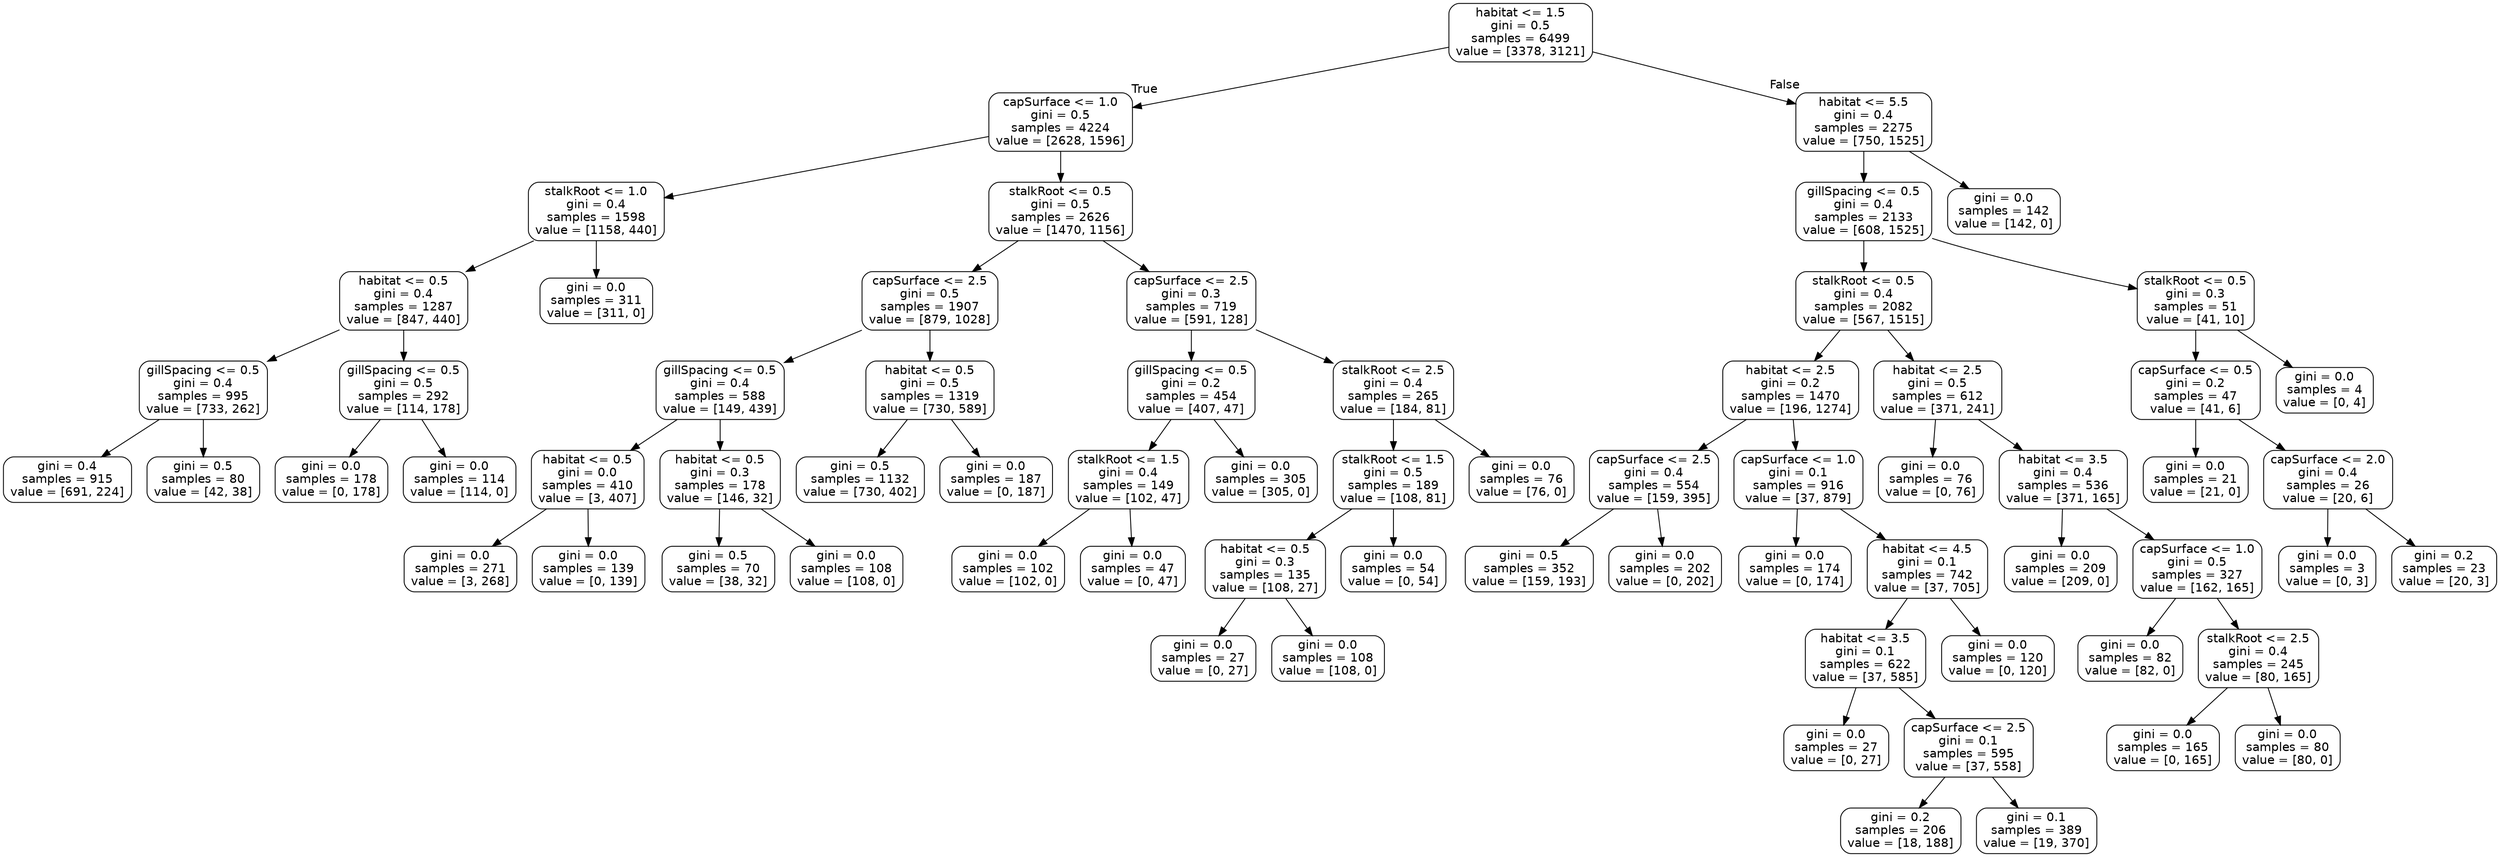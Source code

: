 digraph Tree {
node [shape=box, style="rounded", color="black", fontname="helvetica"] ;
edge [fontname="helvetica"] ;
0 [label="habitat <= 1.5\ngini = 0.5\nsamples = 6499\nvalue = [3378, 3121]"] ;
1 [label="capSurface <= 1.0\ngini = 0.5\nsamples = 4224\nvalue = [2628, 1596]"] ;
0 -> 1 [labeldistance=2.5, labelangle=45, headlabel="True"] ;
2 [label="stalkRoot <= 1.0\ngini = 0.4\nsamples = 1598\nvalue = [1158, 440]"] ;
1 -> 2 ;
3 [label="habitat <= 0.5\ngini = 0.4\nsamples = 1287\nvalue = [847, 440]"] ;
2 -> 3 ;
4 [label="gillSpacing <= 0.5\ngini = 0.4\nsamples = 995\nvalue = [733, 262]"] ;
3 -> 4 ;
5 [label="gini = 0.4\nsamples = 915\nvalue = [691, 224]"] ;
4 -> 5 ;
6 [label="gini = 0.5\nsamples = 80\nvalue = [42, 38]"] ;
4 -> 6 ;
7 [label="gillSpacing <= 0.5\ngini = 0.5\nsamples = 292\nvalue = [114, 178]"] ;
3 -> 7 ;
8 [label="gini = 0.0\nsamples = 178\nvalue = [0, 178]"] ;
7 -> 8 ;
9 [label="gini = 0.0\nsamples = 114\nvalue = [114, 0]"] ;
7 -> 9 ;
10 [label="gini = 0.0\nsamples = 311\nvalue = [311, 0]"] ;
2 -> 10 ;
11 [label="stalkRoot <= 0.5\ngini = 0.5\nsamples = 2626\nvalue = [1470, 1156]"] ;
1 -> 11 ;
12 [label="capSurface <= 2.5\ngini = 0.5\nsamples = 1907\nvalue = [879, 1028]"] ;
11 -> 12 ;
13 [label="gillSpacing <= 0.5\ngini = 0.4\nsamples = 588\nvalue = [149, 439]"] ;
12 -> 13 ;
14 [label="habitat <= 0.5\ngini = 0.0\nsamples = 410\nvalue = [3, 407]"] ;
13 -> 14 ;
15 [label="gini = 0.0\nsamples = 271\nvalue = [3, 268]"] ;
14 -> 15 ;
16 [label="gini = 0.0\nsamples = 139\nvalue = [0, 139]"] ;
14 -> 16 ;
17 [label="habitat <= 0.5\ngini = 0.3\nsamples = 178\nvalue = [146, 32]"] ;
13 -> 17 ;
18 [label="gini = 0.5\nsamples = 70\nvalue = [38, 32]"] ;
17 -> 18 ;
19 [label="gini = 0.0\nsamples = 108\nvalue = [108, 0]"] ;
17 -> 19 ;
20 [label="habitat <= 0.5\ngini = 0.5\nsamples = 1319\nvalue = [730, 589]"] ;
12 -> 20 ;
21 [label="gini = 0.5\nsamples = 1132\nvalue = [730, 402]"] ;
20 -> 21 ;
22 [label="gini = 0.0\nsamples = 187\nvalue = [0, 187]"] ;
20 -> 22 ;
23 [label="capSurface <= 2.5\ngini = 0.3\nsamples = 719\nvalue = [591, 128]"] ;
11 -> 23 ;
24 [label="gillSpacing <= 0.5\ngini = 0.2\nsamples = 454\nvalue = [407, 47]"] ;
23 -> 24 ;
25 [label="stalkRoot <= 1.5\ngini = 0.4\nsamples = 149\nvalue = [102, 47]"] ;
24 -> 25 ;
26 [label="gini = 0.0\nsamples = 102\nvalue = [102, 0]"] ;
25 -> 26 ;
27 [label="gini = 0.0\nsamples = 47\nvalue = [0, 47]"] ;
25 -> 27 ;
28 [label="gini = 0.0\nsamples = 305\nvalue = [305, 0]"] ;
24 -> 28 ;
29 [label="stalkRoot <= 2.5\ngini = 0.4\nsamples = 265\nvalue = [184, 81]"] ;
23 -> 29 ;
30 [label="stalkRoot <= 1.5\ngini = 0.5\nsamples = 189\nvalue = [108, 81]"] ;
29 -> 30 ;
31 [label="habitat <= 0.5\ngini = 0.3\nsamples = 135\nvalue = [108, 27]"] ;
30 -> 31 ;
32 [label="gini = 0.0\nsamples = 27\nvalue = [0, 27]"] ;
31 -> 32 ;
33 [label="gini = 0.0\nsamples = 108\nvalue = [108, 0]"] ;
31 -> 33 ;
34 [label="gini = 0.0\nsamples = 54\nvalue = [0, 54]"] ;
30 -> 34 ;
35 [label="gini = 0.0\nsamples = 76\nvalue = [76, 0]"] ;
29 -> 35 ;
36 [label="habitat <= 5.5\ngini = 0.4\nsamples = 2275\nvalue = [750, 1525]"] ;
0 -> 36 [labeldistance=2.5, labelangle=-45, headlabel="False"] ;
37 [label="gillSpacing <= 0.5\ngini = 0.4\nsamples = 2133\nvalue = [608, 1525]"] ;
36 -> 37 ;
38 [label="stalkRoot <= 0.5\ngini = 0.4\nsamples = 2082\nvalue = [567, 1515]"] ;
37 -> 38 ;
39 [label="habitat <= 2.5\ngini = 0.2\nsamples = 1470\nvalue = [196, 1274]"] ;
38 -> 39 ;
40 [label="capSurface <= 2.5\ngini = 0.4\nsamples = 554\nvalue = [159, 395]"] ;
39 -> 40 ;
41 [label="gini = 0.5\nsamples = 352\nvalue = [159, 193]"] ;
40 -> 41 ;
42 [label="gini = 0.0\nsamples = 202\nvalue = [0, 202]"] ;
40 -> 42 ;
43 [label="capSurface <= 1.0\ngini = 0.1\nsamples = 916\nvalue = [37, 879]"] ;
39 -> 43 ;
44 [label="gini = 0.0\nsamples = 174\nvalue = [0, 174]"] ;
43 -> 44 ;
45 [label="habitat <= 4.5\ngini = 0.1\nsamples = 742\nvalue = [37, 705]"] ;
43 -> 45 ;
46 [label="habitat <= 3.5\ngini = 0.1\nsamples = 622\nvalue = [37, 585]"] ;
45 -> 46 ;
47 [label="gini = 0.0\nsamples = 27\nvalue = [0, 27]"] ;
46 -> 47 ;
48 [label="capSurface <= 2.5\ngini = 0.1\nsamples = 595\nvalue = [37, 558]"] ;
46 -> 48 ;
49 [label="gini = 0.2\nsamples = 206\nvalue = [18, 188]"] ;
48 -> 49 ;
50 [label="gini = 0.1\nsamples = 389\nvalue = [19, 370]"] ;
48 -> 50 ;
51 [label="gini = 0.0\nsamples = 120\nvalue = [0, 120]"] ;
45 -> 51 ;
52 [label="habitat <= 2.5\ngini = 0.5\nsamples = 612\nvalue = [371, 241]"] ;
38 -> 52 ;
53 [label="gini = 0.0\nsamples = 76\nvalue = [0, 76]"] ;
52 -> 53 ;
54 [label="habitat <= 3.5\ngini = 0.4\nsamples = 536\nvalue = [371, 165]"] ;
52 -> 54 ;
55 [label="gini = 0.0\nsamples = 209\nvalue = [209, 0]"] ;
54 -> 55 ;
56 [label="capSurface <= 1.0\ngini = 0.5\nsamples = 327\nvalue = [162, 165]"] ;
54 -> 56 ;
57 [label="gini = 0.0\nsamples = 82\nvalue = [82, 0]"] ;
56 -> 57 ;
58 [label="stalkRoot <= 2.5\ngini = 0.4\nsamples = 245\nvalue = [80, 165]"] ;
56 -> 58 ;
59 [label="gini = 0.0\nsamples = 165\nvalue = [0, 165]"] ;
58 -> 59 ;
60 [label="gini = 0.0\nsamples = 80\nvalue = [80, 0]"] ;
58 -> 60 ;
61 [label="stalkRoot <= 0.5\ngini = 0.3\nsamples = 51\nvalue = [41, 10]"] ;
37 -> 61 ;
62 [label="capSurface <= 0.5\ngini = 0.2\nsamples = 47\nvalue = [41, 6]"] ;
61 -> 62 ;
63 [label="gini = 0.0\nsamples = 21\nvalue = [21, 0]"] ;
62 -> 63 ;
64 [label="capSurface <= 2.0\ngini = 0.4\nsamples = 26\nvalue = [20, 6]"] ;
62 -> 64 ;
65 [label="gini = 0.0\nsamples = 3\nvalue = [0, 3]"] ;
64 -> 65 ;
66 [label="gini = 0.2\nsamples = 23\nvalue = [20, 3]"] ;
64 -> 66 ;
67 [label="gini = 0.0\nsamples = 4\nvalue = [0, 4]"] ;
61 -> 67 ;
68 [label="gini = 0.0\nsamples = 142\nvalue = [142, 0]"] ;
36 -> 68 ;
}
